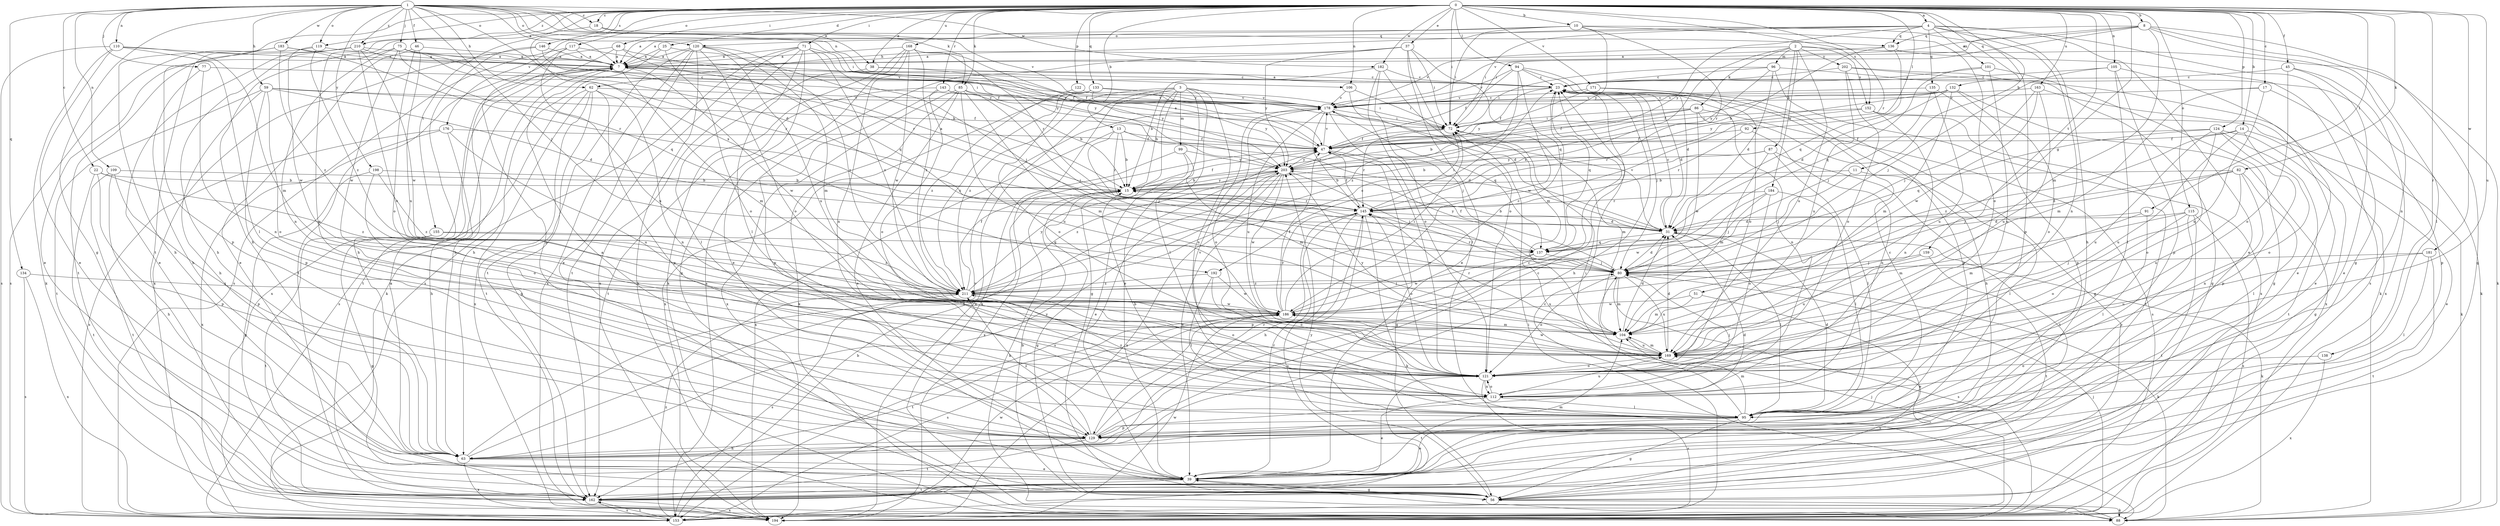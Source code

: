 strict digraph  {
0;
1;
2;
3;
4;
7;
8;
10;
11;
13;
14;
15;
17;
18;
22;
23;
25;
31;
37;
38;
39;
45;
46;
47;
51;
56;
59;
62;
63;
68;
71;
72;
75;
77;
80;
82;
85;
86;
87;
88;
91;
92;
94;
95;
96;
99;
101;
104;
105;
106;
109;
110;
112;
115;
117;
119;
120;
121;
122;
124;
129;
132;
133;
134;
135;
136;
137;
138;
143;
145;
146;
152;
153;
155;
159;
162;
163;
168;
169;
171;
176;
178;
181;
182;
183;
184;
186;
192;
194;
198;
202;
203;
210;
211;
0 -> 4  [label=a];
0 -> 8  [label=b];
0 -> 10  [label=b];
0 -> 11  [label=b];
0 -> 13  [label=b];
0 -> 14  [label=b];
0 -> 17  [label=c];
0 -> 18  [label=c];
0 -> 25  [label=d];
0 -> 37  [label=e];
0 -> 38  [label=e];
0 -> 45  [label=f];
0 -> 51  [label=g];
0 -> 68  [label=i];
0 -> 71  [label=i];
0 -> 72  [label=i];
0 -> 82  [label=k];
0 -> 85  [label=k];
0 -> 91  [label=l];
0 -> 92  [label=l];
0 -> 94  [label=l];
0 -> 105  [label=n];
0 -> 106  [label=n];
0 -> 115  [label=o];
0 -> 117  [label=o];
0 -> 119  [label=o];
0 -> 122  [label=p];
0 -> 124  [label=p];
0 -> 129  [label=p];
0 -> 132  [label=q];
0 -> 133  [label=q];
0 -> 138  [label=r];
0 -> 143  [label=r];
0 -> 145  [label=r];
0 -> 146  [label=s];
0 -> 152  [label=s];
0 -> 155  [label=t];
0 -> 159  [label=t];
0 -> 162  [label=t];
0 -> 163  [label=u];
0 -> 168  [label=u];
0 -> 169  [label=u];
0 -> 171  [label=v];
0 -> 176  [label=v];
0 -> 181  [label=w];
0 -> 182  [label=w];
0 -> 192  [label=x];
0 -> 210  [label=z];
1 -> 7  [label=a];
1 -> 18  [label=c];
1 -> 22  [label=c];
1 -> 31  [label=d];
1 -> 38  [label=e];
1 -> 46  [label=f];
1 -> 56  [label=g];
1 -> 59  [label=h];
1 -> 62  [label=h];
1 -> 72  [label=i];
1 -> 75  [label=j];
1 -> 77  [label=j];
1 -> 80  [label=j];
1 -> 85  [label=k];
1 -> 106  [label=n];
1 -> 109  [label=n];
1 -> 110  [label=n];
1 -> 119  [label=o];
1 -> 120  [label=o];
1 -> 134  [label=q];
1 -> 182  [label=w];
1 -> 183  [label=w];
1 -> 198  [label=y];
1 -> 210  [label=z];
2 -> 86  [label=k];
2 -> 87  [label=k];
2 -> 88  [label=k];
2 -> 96  [label=m];
2 -> 152  [label=s];
2 -> 169  [label=u];
2 -> 178  [label=v];
2 -> 184  [label=w];
2 -> 192  [label=x];
2 -> 202  [label=y];
3 -> 15  [label=b];
3 -> 39  [label=e];
3 -> 56  [label=g];
3 -> 88  [label=k];
3 -> 95  [label=l];
3 -> 99  [label=m];
3 -> 112  [label=n];
3 -> 178  [label=v];
3 -> 194  [label=x];
3 -> 211  [label=z];
4 -> 7  [label=a];
4 -> 39  [label=e];
4 -> 56  [label=g];
4 -> 62  [label=h];
4 -> 63  [label=h];
4 -> 72  [label=i];
4 -> 101  [label=m];
4 -> 112  [label=n];
4 -> 135  [label=q];
4 -> 136  [label=q];
4 -> 203  [label=y];
7 -> 23  [label=c];
7 -> 88  [label=k];
7 -> 104  [label=m];
7 -> 162  [label=t];
7 -> 186  [label=w];
7 -> 194  [label=x];
8 -> 7  [label=a];
8 -> 56  [label=g];
8 -> 72  [label=i];
8 -> 95  [label=l];
8 -> 104  [label=m];
8 -> 112  [label=n];
8 -> 136  [label=q];
8 -> 178  [label=v];
10 -> 7  [label=a];
10 -> 72  [label=i];
10 -> 120  [label=o];
10 -> 121  [label=o];
10 -> 129  [label=p];
10 -> 145  [label=r];
10 -> 203  [label=y];
11 -> 15  [label=b];
11 -> 80  [label=j];
11 -> 95  [label=l];
13 -> 15  [label=b];
13 -> 31  [label=d];
13 -> 47  [label=f];
13 -> 80  [label=j];
13 -> 145  [label=r];
13 -> 194  [label=x];
14 -> 39  [label=e];
14 -> 47  [label=f];
14 -> 121  [label=o];
14 -> 169  [label=u];
14 -> 211  [label=z];
15 -> 7  [label=a];
15 -> 47  [label=f];
15 -> 56  [label=g];
15 -> 88  [label=k];
15 -> 145  [label=r];
15 -> 203  [label=y];
17 -> 104  [label=m];
17 -> 129  [label=p];
17 -> 169  [label=u];
17 -> 178  [label=v];
18 -> 63  [label=h];
18 -> 136  [label=q];
18 -> 178  [label=v];
22 -> 15  [label=b];
22 -> 129  [label=p];
22 -> 162  [label=t];
22 -> 211  [label=z];
23 -> 7  [label=a];
23 -> 31  [label=d];
23 -> 47  [label=f];
23 -> 63  [label=h];
23 -> 80  [label=j];
23 -> 112  [label=n];
23 -> 137  [label=q];
23 -> 178  [label=v];
25 -> 7  [label=a];
25 -> 15  [label=b];
25 -> 63  [label=h];
25 -> 121  [label=o];
31 -> 15  [label=b];
31 -> 23  [label=c];
31 -> 88  [label=k];
31 -> 95  [label=l];
31 -> 137  [label=q];
31 -> 178  [label=v];
37 -> 7  [label=a];
37 -> 39  [label=e];
37 -> 72  [label=i];
37 -> 121  [label=o];
37 -> 137  [label=q];
37 -> 153  [label=s];
37 -> 203  [label=y];
38 -> 23  [label=c];
38 -> 95  [label=l];
38 -> 203  [label=y];
39 -> 56  [label=g];
39 -> 104  [label=m];
39 -> 145  [label=r];
39 -> 162  [label=t];
45 -> 23  [label=c];
45 -> 39  [label=e];
45 -> 121  [label=o];
45 -> 194  [label=x];
46 -> 7  [label=a];
46 -> 39  [label=e];
46 -> 121  [label=o];
46 -> 169  [label=u];
47 -> 7  [label=a];
47 -> 56  [label=g];
47 -> 121  [label=o];
47 -> 178  [label=v];
47 -> 203  [label=y];
51 -> 39  [label=e];
51 -> 104  [label=m];
51 -> 186  [label=w];
56 -> 15  [label=b];
56 -> 88  [label=k];
56 -> 169  [label=u];
56 -> 203  [label=y];
59 -> 31  [label=d];
59 -> 47  [label=f];
59 -> 63  [label=h];
59 -> 121  [label=o];
59 -> 129  [label=p];
59 -> 162  [label=t];
59 -> 178  [label=v];
62 -> 56  [label=g];
62 -> 112  [label=n];
62 -> 129  [label=p];
62 -> 153  [label=s];
62 -> 162  [label=t];
62 -> 178  [label=v];
62 -> 194  [label=x];
63 -> 23  [label=c];
63 -> 39  [label=e];
63 -> 47  [label=f];
63 -> 178  [label=v];
63 -> 194  [label=x];
63 -> 203  [label=y];
68 -> 7  [label=a];
68 -> 63  [label=h];
68 -> 137  [label=q];
68 -> 162  [label=t];
68 -> 203  [label=y];
71 -> 7  [label=a];
71 -> 56  [label=g];
71 -> 80  [label=j];
71 -> 95  [label=l];
71 -> 153  [label=s];
71 -> 162  [label=t];
71 -> 194  [label=x];
71 -> 203  [label=y];
71 -> 211  [label=z];
72 -> 47  [label=f];
72 -> 104  [label=m];
72 -> 145  [label=r];
75 -> 7  [label=a];
75 -> 39  [label=e];
75 -> 47  [label=f];
75 -> 72  [label=i];
75 -> 112  [label=n];
75 -> 137  [label=q];
75 -> 145  [label=r];
75 -> 186  [label=w];
77 -> 23  [label=c];
77 -> 63  [label=h];
77 -> 112  [label=n];
80 -> 31  [label=d];
80 -> 47  [label=f];
80 -> 88  [label=k];
80 -> 104  [label=m];
80 -> 121  [label=o];
80 -> 145  [label=r];
80 -> 153  [label=s];
80 -> 169  [label=u];
80 -> 211  [label=z];
82 -> 15  [label=b];
82 -> 31  [label=d];
82 -> 80  [label=j];
82 -> 95  [label=l];
82 -> 112  [label=n];
82 -> 169  [label=u];
85 -> 39  [label=e];
85 -> 80  [label=j];
85 -> 88  [label=k];
85 -> 104  [label=m];
85 -> 169  [label=u];
85 -> 178  [label=v];
85 -> 194  [label=x];
86 -> 15  [label=b];
86 -> 47  [label=f];
86 -> 63  [label=h];
86 -> 72  [label=i];
86 -> 153  [label=s];
86 -> 186  [label=w];
87 -> 15  [label=b];
87 -> 95  [label=l];
87 -> 104  [label=m];
87 -> 162  [label=t];
87 -> 203  [label=y];
88 -> 39  [label=e];
91 -> 31  [label=d];
91 -> 95  [label=l];
91 -> 104  [label=m];
92 -> 47  [label=f];
92 -> 112  [label=n];
92 -> 145  [label=r];
94 -> 23  [label=c];
94 -> 31  [label=d];
94 -> 47  [label=f];
94 -> 121  [label=o];
94 -> 178  [label=v];
94 -> 186  [label=w];
94 -> 211  [label=z];
95 -> 15  [label=b];
95 -> 23  [label=c];
95 -> 31  [label=d];
95 -> 39  [label=e];
95 -> 56  [label=g];
95 -> 72  [label=i];
95 -> 104  [label=m];
95 -> 129  [label=p];
96 -> 23  [label=c];
96 -> 31  [label=d];
96 -> 72  [label=i];
96 -> 88  [label=k];
96 -> 194  [label=x];
96 -> 203  [label=y];
99 -> 39  [label=e];
99 -> 104  [label=m];
99 -> 194  [label=x];
99 -> 203  [label=y];
101 -> 23  [label=c];
101 -> 56  [label=g];
101 -> 121  [label=o];
101 -> 137  [label=q];
104 -> 31  [label=d];
104 -> 145  [label=r];
104 -> 169  [label=u];
105 -> 23  [label=c];
105 -> 39  [label=e];
105 -> 80  [label=j];
105 -> 95  [label=l];
105 -> 129  [label=p];
106 -> 31  [label=d];
106 -> 72  [label=i];
106 -> 178  [label=v];
109 -> 15  [label=b];
109 -> 63  [label=h];
109 -> 129  [label=p];
109 -> 162  [label=t];
110 -> 7  [label=a];
110 -> 39  [label=e];
110 -> 88  [label=k];
110 -> 95  [label=l];
110 -> 104  [label=m];
110 -> 153  [label=s];
112 -> 39  [label=e];
112 -> 80  [label=j];
112 -> 95  [label=l];
112 -> 121  [label=o];
112 -> 169  [label=u];
112 -> 178  [label=v];
112 -> 211  [label=z];
115 -> 31  [label=d];
115 -> 104  [label=m];
115 -> 121  [label=o];
115 -> 129  [label=p];
115 -> 153  [label=s];
115 -> 162  [label=t];
117 -> 7  [label=a];
117 -> 47  [label=f];
117 -> 129  [label=p];
117 -> 153  [label=s];
117 -> 169  [label=u];
119 -> 7  [label=a];
119 -> 153  [label=s];
119 -> 186  [label=w];
119 -> 211  [label=z];
120 -> 7  [label=a];
120 -> 39  [label=e];
120 -> 88  [label=k];
120 -> 104  [label=m];
120 -> 121  [label=o];
120 -> 162  [label=t];
120 -> 169  [label=u];
120 -> 194  [label=x];
120 -> 211  [label=z];
121 -> 112  [label=n];
121 -> 153  [label=s];
121 -> 162  [label=t];
122 -> 178  [label=v];
122 -> 211  [label=z];
124 -> 47  [label=f];
124 -> 56  [label=g];
124 -> 121  [label=o];
124 -> 129  [label=p];
124 -> 137  [label=q];
124 -> 162  [label=t];
124 -> 169  [label=u];
129 -> 7  [label=a];
129 -> 23  [label=c];
129 -> 31  [label=d];
129 -> 63  [label=h];
129 -> 145  [label=r];
129 -> 162  [label=t];
129 -> 211  [label=z];
132 -> 31  [label=d];
132 -> 47  [label=f];
132 -> 104  [label=m];
132 -> 121  [label=o];
132 -> 178  [label=v];
132 -> 194  [label=x];
132 -> 203  [label=y];
133 -> 72  [label=i];
133 -> 121  [label=o];
133 -> 178  [label=v];
133 -> 194  [label=x];
133 -> 203  [label=y];
133 -> 211  [label=z];
134 -> 153  [label=s];
134 -> 194  [label=x];
134 -> 211  [label=z];
135 -> 80  [label=j];
135 -> 129  [label=p];
135 -> 169  [label=u];
135 -> 178  [label=v];
136 -> 7  [label=a];
136 -> 15  [label=b];
136 -> 137  [label=q];
136 -> 153  [label=s];
137 -> 80  [label=j];
137 -> 169  [label=u];
137 -> 186  [label=w];
137 -> 203  [label=y];
138 -> 121  [label=o];
138 -> 194  [label=x];
143 -> 15  [label=b];
143 -> 121  [label=o];
143 -> 129  [label=p];
143 -> 162  [label=t];
143 -> 178  [label=v];
145 -> 31  [label=d];
145 -> 47  [label=f];
145 -> 63  [label=h];
145 -> 72  [label=i];
145 -> 88  [label=k];
145 -> 121  [label=o];
145 -> 129  [label=p];
145 -> 153  [label=s];
146 -> 7  [label=a];
146 -> 63  [label=h];
146 -> 145  [label=r];
146 -> 194  [label=x];
152 -> 72  [label=i];
152 -> 88  [label=k];
152 -> 112  [label=n];
152 -> 145  [label=r];
152 -> 162  [label=t];
153 -> 15  [label=b];
153 -> 23  [label=c];
153 -> 80  [label=j];
153 -> 162  [label=t];
153 -> 186  [label=w];
153 -> 211  [label=z];
155 -> 56  [label=g];
155 -> 137  [label=q];
155 -> 162  [label=t];
155 -> 211  [label=z];
159 -> 80  [label=j];
159 -> 162  [label=t];
159 -> 169  [label=u];
162 -> 7  [label=a];
162 -> 153  [label=s];
162 -> 194  [label=x];
163 -> 39  [label=e];
163 -> 80  [label=j];
163 -> 169  [label=u];
163 -> 178  [label=v];
163 -> 186  [label=w];
168 -> 7  [label=a];
168 -> 39  [label=e];
168 -> 47  [label=f];
168 -> 88  [label=k];
168 -> 112  [label=n];
168 -> 145  [label=r];
168 -> 186  [label=w];
168 -> 211  [label=z];
169 -> 31  [label=d];
169 -> 104  [label=m];
169 -> 121  [label=o];
169 -> 186  [label=w];
169 -> 203  [label=y];
171 -> 56  [label=g];
171 -> 129  [label=p];
171 -> 178  [label=v];
171 -> 203  [label=y];
176 -> 47  [label=f];
176 -> 63  [label=h];
176 -> 153  [label=s];
176 -> 169  [label=u];
176 -> 194  [label=x];
178 -> 72  [label=i];
178 -> 80  [label=j];
178 -> 121  [label=o];
178 -> 137  [label=q];
178 -> 145  [label=r];
178 -> 169  [label=u];
181 -> 80  [label=j];
181 -> 95  [label=l];
181 -> 162  [label=t];
181 -> 169  [label=u];
182 -> 15  [label=b];
182 -> 23  [label=c];
182 -> 95  [label=l];
182 -> 104  [label=m];
182 -> 121  [label=o];
183 -> 7  [label=a];
183 -> 63  [label=h];
183 -> 129  [label=p];
183 -> 145  [label=r];
183 -> 211  [label=z];
184 -> 80  [label=j];
184 -> 95  [label=l];
184 -> 121  [label=o];
184 -> 145  [label=r];
184 -> 186  [label=w];
186 -> 23  [label=c];
186 -> 47  [label=f];
186 -> 72  [label=i];
186 -> 104  [label=m];
186 -> 145  [label=r];
186 -> 153  [label=s];
186 -> 162  [label=t];
192 -> 95  [label=l];
192 -> 121  [label=o];
192 -> 186  [label=w];
192 -> 211  [label=z];
194 -> 72  [label=i];
194 -> 80  [label=j];
194 -> 186  [label=w];
198 -> 15  [label=b];
198 -> 56  [label=g];
198 -> 121  [label=o];
198 -> 211  [label=z];
202 -> 23  [label=c];
202 -> 56  [label=g];
202 -> 88  [label=k];
202 -> 121  [label=o];
202 -> 169  [label=u];
203 -> 15  [label=b];
203 -> 39  [label=e];
203 -> 80  [label=j];
203 -> 153  [label=s];
203 -> 186  [label=w];
203 -> 194  [label=x];
203 -> 211  [label=z];
210 -> 7  [label=a];
210 -> 39  [label=e];
210 -> 63  [label=h];
210 -> 162  [label=t];
210 -> 169  [label=u];
210 -> 178  [label=v];
210 -> 186  [label=w];
211 -> 23  [label=c];
211 -> 47  [label=f];
211 -> 80  [label=j];
211 -> 121  [label=o];
211 -> 153  [label=s];
211 -> 186  [label=w];
211 -> 203  [label=y];
}
